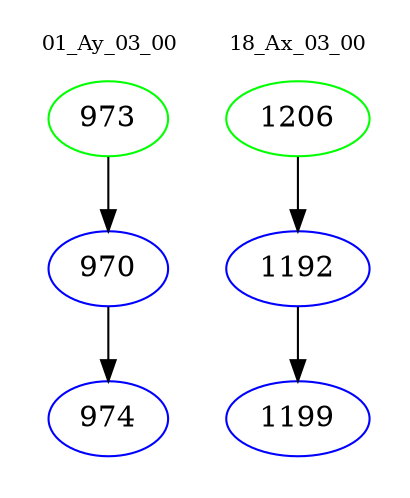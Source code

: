 digraph{
subgraph cluster_0 {
color = white
label = "01_Ay_03_00";
fontsize=10;
T0_973 [label="973", color="green"]
T0_973 -> T0_970 [color="black"]
T0_970 [label="970", color="blue"]
T0_970 -> T0_974 [color="black"]
T0_974 [label="974", color="blue"]
}
subgraph cluster_1 {
color = white
label = "18_Ax_03_00";
fontsize=10;
T1_1206 [label="1206", color="green"]
T1_1206 -> T1_1192 [color="black"]
T1_1192 [label="1192", color="blue"]
T1_1192 -> T1_1199 [color="black"]
T1_1199 [label="1199", color="blue"]
}
}
